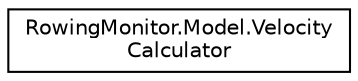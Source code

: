 digraph "Graphical Class Hierarchy"
{
  edge [fontname="Helvetica",fontsize="10",labelfontname="Helvetica",labelfontsize="10"];
  node [fontname="Helvetica",fontsize="10",shape=record];
  rankdir="LR";
  Node0 [label="RowingMonitor.Model.Velocity\lCalculator",height=0.2,width=0.4,color="black", fillcolor="white", style="filled",URL="$class_rowing_monitor_1_1_model_1_1_velocity_calculator.html"];
}
